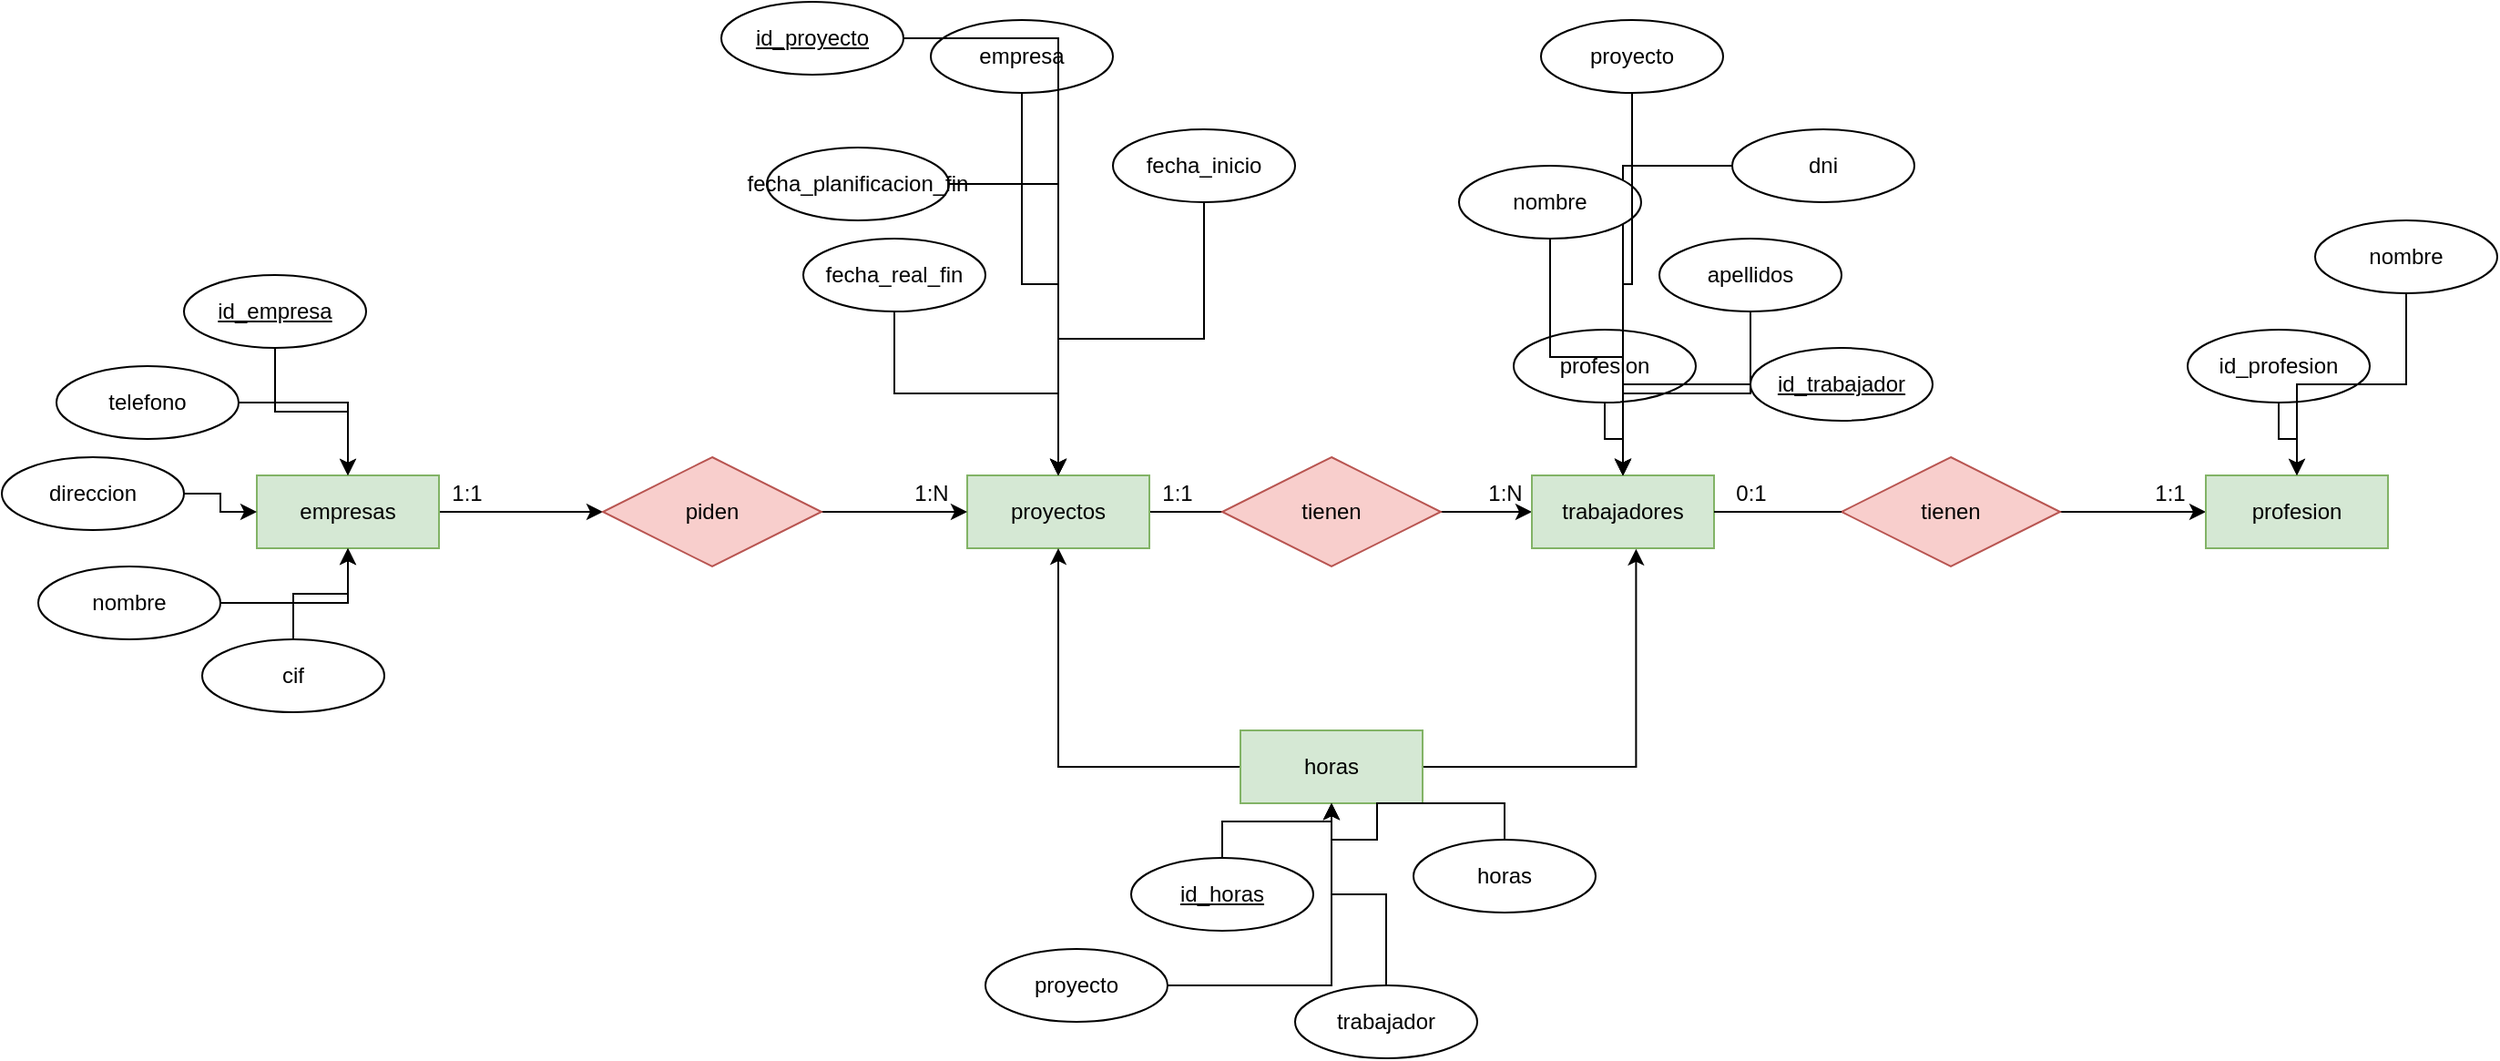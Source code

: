 <mxfile version="15.4.0" type="device"><diagram id="1o0fnTDGSqOMRV1tyfi_" name="Página-1"><mxGraphModel dx="1730" dy="1012" grid="1" gridSize="10" guides="1" tooltips="1" connect="1" arrows="1" fold="1" page="1" pageScale="1" pageWidth="827" pageHeight="1169" math="0" shadow="0"><root><mxCell id="0"/><mxCell id="1" parent="0"/><mxCell id="a_iuX4G0nh5dHBag4p9k-25" style="edgeStyle=orthogonalEdgeStyle;rounded=0;orthogonalLoop=1;jettySize=auto;html=1;" edge="1" parent="1" source="a_iuX4G0nh5dHBag4p9k-1" target="a_iuX4G0nh5dHBag4p9k-24"><mxGeometry relative="1" as="geometry"/></mxCell><mxCell id="a_iuX4G0nh5dHBag4p9k-1" value="empresas" style="whiteSpace=wrap;html=1;align=center;fillColor=#d5e8d4;strokeColor=#82b366;" vertex="1" parent="1"><mxGeometry x="140" y="280" width="100" height="40" as="geometry"/></mxCell><mxCell id="a_iuX4G0nh5dHBag4p9k-10" style="edgeStyle=orthogonalEdgeStyle;rounded=0;orthogonalLoop=1;jettySize=auto;html=1;" edge="1" parent="1" source="a_iuX4G0nh5dHBag4p9k-2" target="a_iuX4G0nh5dHBag4p9k-1"><mxGeometry relative="1" as="geometry"/></mxCell><mxCell id="a_iuX4G0nh5dHBag4p9k-2" value="nombre" style="ellipse;whiteSpace=wrap;html=1;align=center;" vertex="1" parent="1"><mxGeometry x="20" y="330" width="100" height="40" as="geometry"/></mxCell><mxCell id="a_iuX4G0nh5dHBag4p9k-9" style="edgeStyle=orthogonalEdgeStyle;rounded=0;orthogonalLoop=1;jettySize=auto;html=1;" edge="1" parent="1" source="a_iuX4G0nh5dHBag4p9k-3" target="a_iuX4G0nh5dHBag4p9k-1"><mxGeometry relative="1" as="geometry"/></mxCell><mxCell id="a_iuX4G0nh5dHBag4p9k-3" value="direccion" style="ellipse;whiteSpace=wrap;html=1;align=center;" vertex="1" parent="1"><mxGeometry y="270" width="100" height="40" as="geometry"/></mxCell><mxCell id="a_iuX4G0nh5dHBag4p9k-8" style="edgeStyle=orthogonalEdgeStyle;rounded=0;orthogonalLoop=1;jettySize=auto;html=1;" edge="1" parent="1" source="a_iuX4G0nh5dHBag4p9k-4" target="a_iuX4G0nh5dHBag4p9k-1"><mxGeometry relative="1" as="geometry"/></mxCell><mxCell id="a_iuX4G0nh5dHBag4p9k-4" value="telefono" style="ellipse;whiteSpace=wrap;html=1;align=center;" vertex="1" parent="1"><mxGeometry x="30" y="220" width="100" height="40" as="geometry"/></mxCell><mxCell id="a_iuX4G0nh5dHBag4p9k-7" style="edgeStyle=orthogonalEdgeStyle;rounded=0;orthogonalLoop=1;jettySize=auto;html=1;" edge="1" parent="1" source="a_iuX4G0nh5dHBag4p9k-5" target="a_iuX4G0nh5dHBag4p9k-1"><mxGeometry relative="1" as="geometry"/></mxCell><mxCell id="a_iuX4G0nh5dHBag4p9k-5" value="&lt;u&gt;id_empresa&lt;/u&gt;" style="ellipse;whiteSpace=wrap;html=1;align=center;" vertex="1" parent="1"><mxGeometry x="100" y="170" width="100" height="40" as="geometry"/></mxCell><mxCell id="a_iuX4G0nh5dHBag4p9k-11" style="edgeStyle=orthogonalEdgeStyle;rounded=0;orthogonalLoop=1;jettySize=auto;html=1;" edge="1" parent="1" source="a_iuX4G0nh5dHBag4p9k-6" target="a_iuX4G0nh5dHBag4p9k-1"><mxGeometry relative="1" as="geometry"/></mxCell><mxCell id="a_iuX4G0nh5dHBag4p9k-6" value="cif" style="ellipse;whiteSpace=wrap;html=1;align=center;" vertex="1" parent="1"><mxGeometry x="110" y="370" width="100" height="40" as="geometry"/></mxCell><mxCell id="a_iuX4G0nh5dHBag4p9k-55" style="edgeStyle=orthogonalEdgeStyle;rounded=0;orthogonalLoop=1;jettySize=auto;html=1;" edge="1" parent="1" source="a_iuX4G0nh5dHBag4p9k-12" target="a_iuX4G0nh5dHBag4p9k-23"><mxGeometry relative="1" as="geometry"/></mxCell><mxCell id="a_iuX4G0nh5dHBag4p9k-12" value="proyectos" style="whiteSpace=wrap;html=1;align=center;fillColor=#d5e8d4;strokeColor=#82b366;" vertex="1" parent="1"><mxGeometry x="530" y="280" width="100" height="40" as="geometry"/></mxCell><mxCell id="a_iuX4G0nh5dHBag4p9k-19" style="edgeStyle=orthogonalEdgeStyle;rounded=0;orthogonalLoop=1;jettySize=auto;html=1;" edge="1" parent="1" source="a_iuX4G0nh5dHBag4p9k-16" target="a_iuX4G0nh5dHBag4p9k-12"><mxGeometry relative="1" as="geometry"/></mxCell><mxCell id="a_iuX4G0nh5dHBag4p9k-16" value="fecha_inicio" style="ellipse;whiteSpace=wrap;html=1;align=center;" vertex="1" parent="1"><mxGeometry x="610" y="90" width="100" height="40" as="geometry"/></mxCell><mxCell id="a_iuX4G0nh5dHBag4p9k-18" style="edgeStyle=orthogonalEdgeStyle;rounded=0;orthogonalLoop=1;jettySize=auto;html=1;" edge="1" parent="1" source="a_iuX4G0nh5dHBag4p9k-17" target="a_iuX4G0nh5dHBag4p9k-12"><mxGeometry relative="1" as="geometry"/></mxCell><mxCell id="a_iuX4G0nh5dHBag4p9k-17" value="fecha_real_fin" style="ellipse;whiteSpace=wrap;html=1;align=center;" vertex="1" parent="1"><mxGeometry x="440" y="150" width="100" height="40" as="geometry"/></mxCell><mxCell id="a_iuX4G0nh5dHBag4p9k-21" style="edgeStyle=orthogonalEdgeStyle;rounded=0;orthogonalLoop=1;jettySize=auto;html=1;" edge="1" parent="1" source="a_iuX4G0nh5dHBag4p9k-20" target="a_iuX4G0nh5dHBag4p9k-12"><mxGeometry relative="1" as="geometry"/></mxCell><mxCell id="a_iuX4G0nh5dHBag4p9k-20" value="fecha_planificacion_fin" style="ellipse;whiteSpace=wrap;html=1;align=center;" vertex="1" parent="1"><mxGeometry x="420" y="100" width="100" height="40" as="geometry"/></mxCell><mxCell id="a_iuX4G0nh5dHBag4p9k-49" style="edgeStyle=orthogonalEdgeStyle;rounded=0;orthogonalLoop=1;jettySize=auto;html=1;entryX=0;entryY=0.5;entryDx=0;entryDy=0;startArrow=none;" edge="1" parent="1" source="a_iuX4G0nh5dHBag4p9k-50" target="a_iuX4G0nh5dHBag4p9k-44"><mxGeometry relative="1" as="geometry"/></mxCell><mxCell id="a_iuX4G0nh5dHBag4p9k-23" value="trabajadores" style="whiteSpace=wrap;html=1;align=center;fillColor=#d5e8d4;strokeColor=#82b366;" vertex="1" parent="1"><mxGeometry x="840" y="280" width="100" height="40" as="geometry"/></mxCell><mxCell id="a_iuX4G0nh5dHBag4p9k-26" style="edgeStyle=orthogonalEdgeStyle;rounded=0;orthogonalLoop=1;jettySize=auto;html=1;" edge="1" parent="1" source="a_iuX4G0nh5dHBag4p9k-24" target="a_iuX4G0nh5dHBag4p9k-12"><mxGeometry relative="1" as="geometry"/></mxCell><mxCell id="a_iuX4G0nh5dHBag4p9k-24" value="piden" style="shape=rhombus;perimeter=rhombusPerimeter;whiteSpace=wrap;html=1;align=center;fillColor=#f8cecc;strokeColor=#b85450;" vertex="1" parent="1"><mxGeometry x="330" y="270" width="120" height="60" as="geometry"/></mxCell><mxCell id="a_iuX4G0nh5dHBag4p9k-27" value="1:N" style="text;html=1;resizable=0;autosize=1;align=center;verticalAlign=middle;points=[];fillColor=none;strokeColor=none;rounded=0;" vertex="1" parent="1"><mxGeometry x="495" y="280" width="30" height="20" as="geometry"/></mxCell><mxCell id="a_iuX4G0nh5dHBag4p9k-28" value="1:1" style="text;html=1;resizable=0;autosize=1;align=center;verticalAlign=middle;points=[];fillColor=none;strokeColor=none;rounded=0;" vertex="1" parent="1"><mxGeometry x="240" y="280" width="30" height="20" as="geometry"/></mxCell><mxCell id="a_iuX4G0nh5dHBag4p9k-30" style="edgeStyle=orthogonalEdgeStyle;rounded=0;orthogonalLoop=1;jettySize=auto;html=1;" edge="1" parent="1" source="a_iuX4G0nh5dHBag4p9k-29" target="a_iuX4G0nh5dHBag4p9k-12"><mxGeometry relative="1" as="geometry"/></mxCell><mxCell id="a_iuX4G0nh5dHBag4p9k-29" value="empresa" style="ellipse;whiteSpace=wrap;html=1;align=center;" vertex="1" parent="1"><mxGeometry x="510" y="30" width="100" height="40" as="geometry"/></mxCell><mxCell id="a_iuX4G0nh5dHBag4p9k-32" style="edgeStyle=orthogonalEdgeStyle;rounded=0;orthogonalLoop=1;jettySize=auto;html=1;" edge="1" parent="1" source="a_iuX4G0nh5dHBag4p9k-31" target="a_iuX4G0nh5dHBag4p9k-12"><mxGeometry relative="1" as="geometry"/></mxCell><mxCell id="a_iuX4G0nh5dHBag4p9k-31" value="&lt;u&gt;id_proyecto&lt;/u&gt;" style="ellipse;whiteSpace=wrap;html=1;align=center;" vertex="1" parent="1"><mxGeometry x="395" y="20" width="100" height="40" as="geometry"/></mxCell><mxCell id="a_iuX4G0nh5dHBag4p9k-35" style="edgeStyle=orthogonalEdgeStyle;rounded=0;orthogonalLoop=1;jettySize=auto;html=1;" edge="1" parent="1" source="a_iuX4G0nh5dHBag4p9k-34" target="a_iuX4G0nh5dHBag4p9k-23"><mxGeometry relative="1" as="geometry"/></mxCell><mxCell id="a_iuX4G0nh5dHBag4p9k-34" value="profesion" style="ellipse;whiteSpace=wrap;html=1;align=center;" vertex="1" parent="1"><mxGeometry x="830" y="200" width="100" height="40" as="geometry"/></mxCell><mxCell id="a_iuX4G0nh5dHBag4p9k-40" style="edgeStyle=orthogonalEdgeStyle;rounded=0;orthogonalLoop=1;jettySize=auto;html=1;" edge="1" parent="1" source="a_iuX4G0nh5dHBag4p9k-36" target="a_iuX4G0nh5dHBag4p9k-23"><mxGeometry relative="1" as="geometry"/></mxCell><mxCell id="a_iuX4G0nh5dHBag4p9k-36" value="&lt;u&gt;id_trabajador&lt;/u&gt;" style="ellipse;whiteSpace=wrap;html=1;align=center;" vertex="1" parent="1"><mxGeometry x="960" y="210" width="100" height="40" as="geometry"/></mxCell><mxCell id="a_iuX4G0nh5dHBag4p9k-43" style="edgeStyle=orthogonalEdgeStyle;rounded=0;orthogonalLoop=1;jettySize=auto;html=1;" edge="1" parent="1" source="a_iuX4G0nh5dHBag4p9k-37" target="a_iuX4G0nh5dHBag4p9k-23"><mxGeometry relative="1" as="geometry"><mxPoint x="930" y="260" as="targetPoint"/></mxGeometry></mxCell><mxCell id="a_iuX4G0nh5dHBag4p9k-37" value="dni" style="ellipse;whiteSpace=wrap;html=1;align=center;" vertex="1" parent="1"><mxGeometry x="950" y="90" width="100" height="40" as="geometry"/></mxCell><mxCell id="a_iuX4G0nh5dHBag4p9k-41" style="edgeStyle=orthogonalEdgeStyle;rounded=0;orthogonalLoop=1;jettySize=auto;html=1;" edge="1" parent="1" source="a_iuX4G0nh5dHBag4p9k-38" target="a_iuX4G0nh5dHBag4p9k-23"><mxGeometry relative="1" as="geometry"/></mxCell><mxCell id="a_iuX4G0nh5dHBag4p9k-38" value="nombre" style="ellipse;whiteSpace=wrap;html=1;align=center;" vertex="1" parent="1"><mxGeometry x="800" y="110" width="100" height="40" as="geometry"/></mxCell><mxCell id="a_iuX4G0nh5dHBag4p9k-42" style="edgeStyle=orthogonalEdgeStyle;rounded=0;orthogonalLoop=1;jettySize=auto;html=1;" edge="1" parent="1" source="a_iuX4G0nh5dHBag4p9k-39" target="a_iuX4G0nh5dHBag4p9k-23"><mxGeometry relative="1" as="geometry"/></mxCell><mxCell id="a_iuX4G0nh5dHBag4p9k-39" value="apellidos" style="ellipse;whiteSpace=wrap;html=1;align=center;" vertex="1" parent="1"><mxGeometry x="910" y="150" width="100" height="40" as="geometry"/></mxCell><mxCell id="a_iuX4G0nh5dHBag4p9k-44" value="profesion" style="whiteSpace=wrap;html=1;align=center;fillColor=#d5e8d4;strokeColor=#82b366;" vertex="1" parent="1"><mxGeometry x="1210" y="280" width="100" height="40" as="geometry"/></mxCell><mxCell id="a_iuX4G0nh5dHBag4p9k-47" style="edgeStyle=orthogonalEdgeStyle;rounded=0;orthogonalLoop=1;jettySize=auto;html=1;" edge="1" parent="1" source="a_iuX4G0nh5dHBag4p9k-45" target="a_iuX4G0nh5dHBag4p9k-44"><mxGeometry relative="1" as="geometry"/></mxCell><mxCell id="a_iuX4G0nh5dHBag4p9k-45" value="id_profesion" style="ellipse;whiteSpace=wrap;html=1;align=center;" vertex="1" parent="1"><mxGeometry x="1200" y="200" width="100" height="40" as="geometry"/></mxCell><mxCell id="a_iuX4G0nh5dHBag4p9k-48" style="edgeStyle=orthogonalEdgeStyle;rounded=0;orthogonalLoop=1;jettySize=auto;html=1;" edge="1" parent="1" source="a_iuX4G0nh5dHBag4p9k-46" target="a_iuX4G0nh5dHBag4p9k-44"><mxGeometry relative="1" as="geometry"/></mxCell><mxCell id="a_iuX4G0nh5dHBag4p9k-46" value="nombre" style="ellipse;whiteSpace=wrap;html=1;align=center;" vertex="1" parent="1"><mxGeometry x="1270" y="140" width="100" height="40" as="geometry"/></mxCell><mxCell id="a_iuX4G0nh5dHBag4p9k-50" value="tienen" style="shape=rhombus;perimeter=rhombusPerimeter;whiteSpace=wrap;html=1;align=center;fillColor=#f8cecc;strokeColor=#b85450;" vertex="1" parent="1"><mxGeometry x="1010" y="270" width="120" height="60" as="geometry"/></mxCell><mxCell id="a_iuX4G0nh5dHBag4p9k-51" value="" style="edgeStyle=orthogonalEdgeStyle;rounded=0;orthogonalLoop=1;jettySize=auto;html=1;entryX=0;entryY=0.5;entryDx=0;entryDy=0;endArrow=none;" edge="1" parent="1" source="a_iuX4G0nh5dHBag4p9k-23" target="a_iuX4G0nh5dHBag4p9k-50"><mxGeometry relative="1" as="geometry"><mxPoint x="940" y="300" as="sourcePoint"/><mxPoint x="1210" y="300" as="targetPoint"/></mxGeometry></mxCell><mxCell id="a_iuX4G0nh5dHBag4p9k-52" value="1:1" style="text;html=1;resizable=0;autosize=1;align=center;verticalAlign=middle;points=[];fillColor=none;strokeColor=none;rounded=0;" vertex="1" parent="1"><mxGeometry x="1175" y="280" width="30" height="20" as="geometry"/></mxCell><mxCell id="a_iuX4G0nh5dHBag4p9k-53" value="0:1" style="text;html=1;resizable=0;autosize=1;align=center;verticalAlign=middle;points=[];fillColor=none;strokeColor=none;rounded=0;" vertex="1" parent="1"><mxGeometry x="945" y="280" width="30" height="20" as="geometry"/></mxCell><mxCell id="a_iuX4G0nh5dHBag4p9k-56" value="tienen" style="shape=rhombus;perimeter=rhombusPerimeter;whiteSpace=wrap;html=1;align=center;fillColor=#f8cecc;strokeColor=#b85450;" vertex="1" parent="1"><mxGeometry x="670" y="270" width="120" height="60" as="geometry"/></mxCell><mxCell id="a_iuX4G0nh5dHBag4p9k-57" value="1:N" style="text;html=1;resizable=0;autosize=1;align=center;verticalAlign=middle;points=[];fillColor=none;strokeColor=none;rounded=0;" vertex="1" parent="1"><mxGeometry x="810" y="280" width="30" height="20" as="geometry"/></mxCell><mxCell id="a_iuX4G0nh5dHBag4p9k-58" value="1:1" style="text;html=1;resizable=0;autosize=1;align=center;verticalAlign=middle;points=[];fillColor=none;strokeColor=none;rounded=0;" vertex="1" parent="1"><mxGeometry x="630" y="280" width="30" height="20" as="geometry"/></mxCell><mxCell id="a_iuX4G0nh5dHBag4p9k-60" style="edgeStyle=orthogonalEdgeStyle;rounded=0;orthogonalLoop=1;jettySize=auto;html=1;" edge="1" parent="1" source="a_iuX4G0nh5dHBag4p9k-59" target="a_iuX4G0nh5dHBag4p9k-23"><mxGeometry relative="1" as="geometry"/></mxCell><mxCell id="a_iuX4G0nh5dHBag4p9k-59" value="proyecto" style="ellipse;whiteSpace=wrap;html=1;align=center;" vertex="1" parent="1"><mxGeometry x="845" y="30" width="100" height="40" as="geometry"/></mxCell><mxCell id="a_iuX4G0nh5dHBag4p9k-63" style="edgeStyle=orthogonalEdgeStyle;rounded=0;orthogonalLoop=1;jettySize=auto;html=1;" edge="1" parent="1" source="a_iuX4G0nh5dHBag4p9k-61" target="a_iuX4G0nh5dHBag4p9k-12"><mxGeometry relative="1" as="geometry"/></mxCell><mxCell id="a_iuX4G0nh5dHBag4p9k-64" style="edgeStyle=orthogonalEdgeStyle;rounded=0;orthogonalLoop=1;jettySize=auto;html=1;entryX=0.572;entryY=1.01;entryDx=0;entryDy=0;entryPerimeter=0;" edge="1" parent="1" source="a_iuX4G0nh5dHBag4p9k-61" target="a_iuX4G0nh5dHBag4p9k-23"><mxGeometry relative="1" as="geometry"/></mxCell><mxCell id="a_iuX4G0nh5dHBag4p9k-61" value="horas" style="whiteSpace=wrap;html=1;align=center;fillColor=#d5e8d4;strokeColor=#82b366;" vertex="1" parent="1"><mxGeometry x="680" y="420" width="100" height="40" as="geometry"/></mxCell><mxCell id="a_iuX4G0nh5dHBag4p9k-71" style="edgeStyle=orthogonalEdgeStyle;rounded=0;orthogonalLoop=1;jettySize=auto;html=1;" edge="1" parent="1" source="a_iuX4G0nh5dHBag4p9k-65" target="a_iuX4G0nh5dHBag4p9k-61"><mxGeometry relative="1" as="geometry"/></mxCell><mxCell id="a_iuX4G0nh5dHBag4p9k-65" value="trabajador" style="ellipse;whiteSpace=wrap;html=1;align=center;" vertex="1" parent="1"><mxGeometry x="710" y="560" width="100" height="40" as="geometry"/></mxCell><mxCell id="a_iuX4G0nh5dHBag4p9k-72" style="edgeStyle=orthogonalEdgeStyle;rounded=0;orthogonalLoop=1;jettySize=auto;html=1;" edge="1" parent="1" source="a_iuX4G0nh5dHBag4p9k-66" target="a_iuX4G0nh5dHBag4p9k-61"><mxGeometry relative="1" as="geometry"/></mxCell><mxCell id="a_iuX4G0nh5dHBag4p9k-66" value="proyecto" style="ellipse;whiteSpace=wrap;html=1;align=center;" vertex="1" parent="1"><mxGeometry x="540" y="540" width="100" height="40" as="geometry"/></mxCell><mxCell id="a_iuX4G0nh5dHBag4p9k-70" style="edgeStyle=orthogonalEdgeStyle;rounded=0;orthogonalLoop=1;jettySize=auto;html=1;" edge="1" parent="1" source="a_iuX4G0nh5dHBag4p9k-67" target="a_iuX4G0nh5dHBag4p9k-61"><mxGeometry relative="1" as="geometry"/></mxCell><mxCell id="a_iuX4G0nh5dHBag4p9k-67" value="horas" style="ellipse;whiteSpace=wrap;html=1;align=center;" vertex="1" parent="1"><mxGeometry x="775" y="480" width="100" height="40" as="geometry"/></mxCell><mxCell id="a_iuX4G0nh5dHBag4p9k-69" style="edgeStyle=orthogonalEdgeStyle;rounded=0;orthogonalLoop=1;jettySize=auto;html=1;" edge="1" parent="1" source="a_iuX4G0nh5dHBag4p9k-68" target="a_iuX4G0nh5dHBag4p9k-61"><mxGeometry relative="1" as="geometry"/></mxCell><mxCell id="a_iuX4G0nh5dHBag4p9k-68" value="&lt;u&gt;id_horas&lt;/u&gt;" style="ellipse;whiteSpace=wrap;html=1;align=center;" vertex="1" parent="1"><mxGeometry x="620" y="490" width="100" height="40" as="geometry"/></mxCell></root></mxGraphModel></diagram></mxfile>